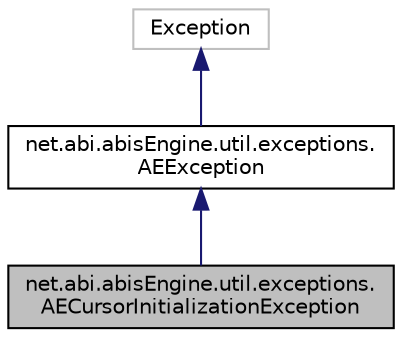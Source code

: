 digraph "net.abi.abisEngine.util.exceptions.AECursorInitializationException"
{
 // LATEX_PDF_SIZE
  edge [fontname="Helvetica",fontsize="10",labelfontname="Helvetica",labelfontsize="10"];
  node [fontname="Helvetica",fontsize="10",shape=record];
  Node1 [label="net.abi.abisEngine.util.exceptions.\lAECursorInitializationException",height=0.2,width=0.4,color="black", fillcolor="grey75", style="filled", fontcolor="black",tooltip=" "];
  Node2 -> Node1 [dir="back",color="midnightblue",fontsize="10",style="solid",fontname="Helvetica"];
  Node2 [label="net.abi.abisEngine.util.exceptions.\lAEException",height=0.2,width=0.4,color="black", fillcolor="white", style="filled",URL="$d8/dd4/classnet_1_1abi_1_1abis_engine_1_1util_1_1exceptions_1_1_a_e_exception.html",tooltip=" "];
  Node3 -> Node2 [dir="back",color="midnightblue",fontsize="10",style="solid",fontname="Helvetica"];
  Node3 [label="Exception",height=0.2,width=0.4,color="grey75", fillcolor="white", style="filled",tooltip=" "];
}
